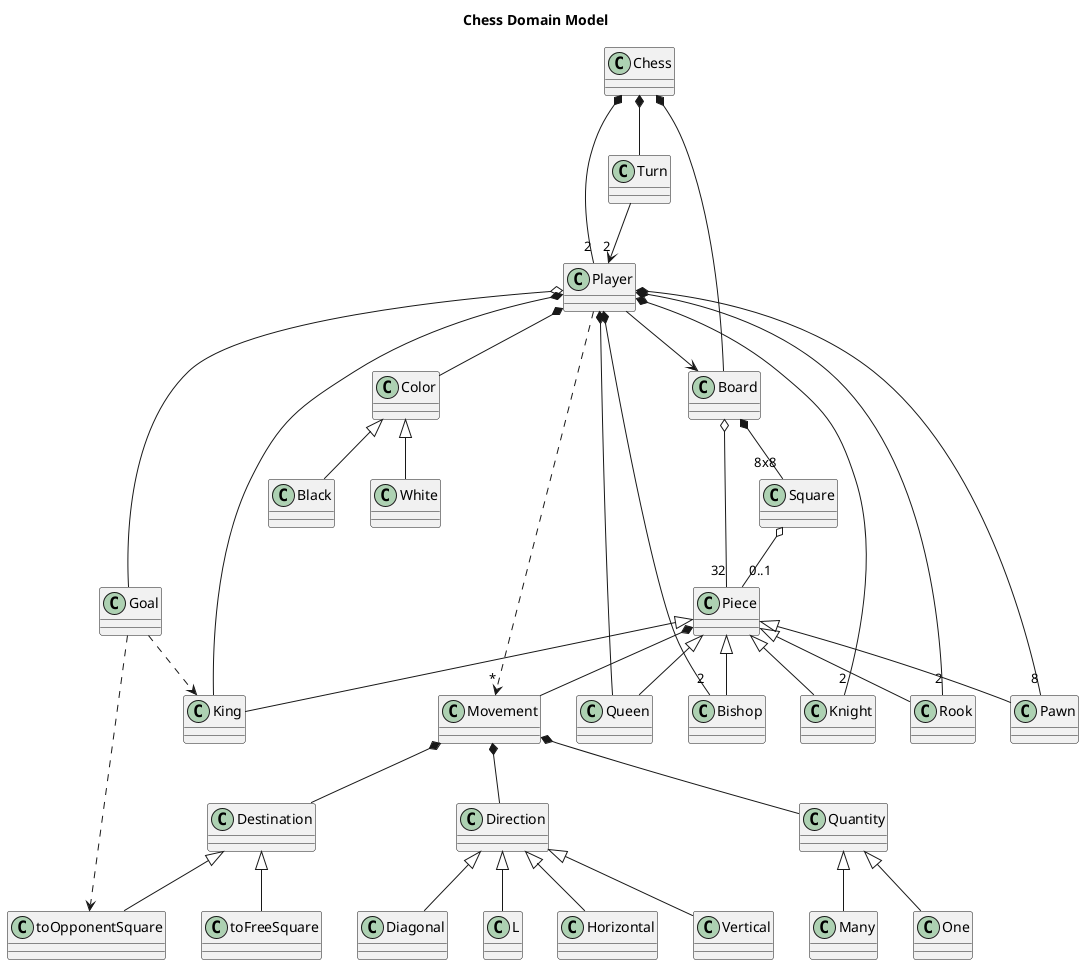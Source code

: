 @startuml

title Chess Domain Model

Chess *-- Turn
Chess *-- "2" Player
Chess *-- Board

Turn --> "2" Player

Player --> Board
Player *-- Color
Player *-- King
Player *-- Queen
Player *-- "2" Bishop
Player *-- "2" Knight
Player *-- "2" Rook
Player *-- "8" Pawn
Player ..> "*" Movement
Player o-- Goal
Color <|-- Black
Color <|-- White

Board o-- "32" Piece
Board *-- "8x8" Square

Square o-- "0..1" Piece

Piece <|-- Pawn
Piece <|-- Rook
Piece <|-- Knight
Piece <|-- Bishop
Piece <|-- Queen
Piece <|-- King
Piece *-- Movement

Goal ..> toOpponentSquare
Goal ..> King

Movement *-- Destination
Movement *-- Direction
Movement *-- Quantity
Destination <|-- toFreeSquare
Destination <|-- toOpponentSquare
Direction <|-- Horizontal
Direction <|-- Vertical
Direction <|-- Diagonal
Direction <|-- L
Quantity <|-- One
Quantity <|-- Many
@enduml